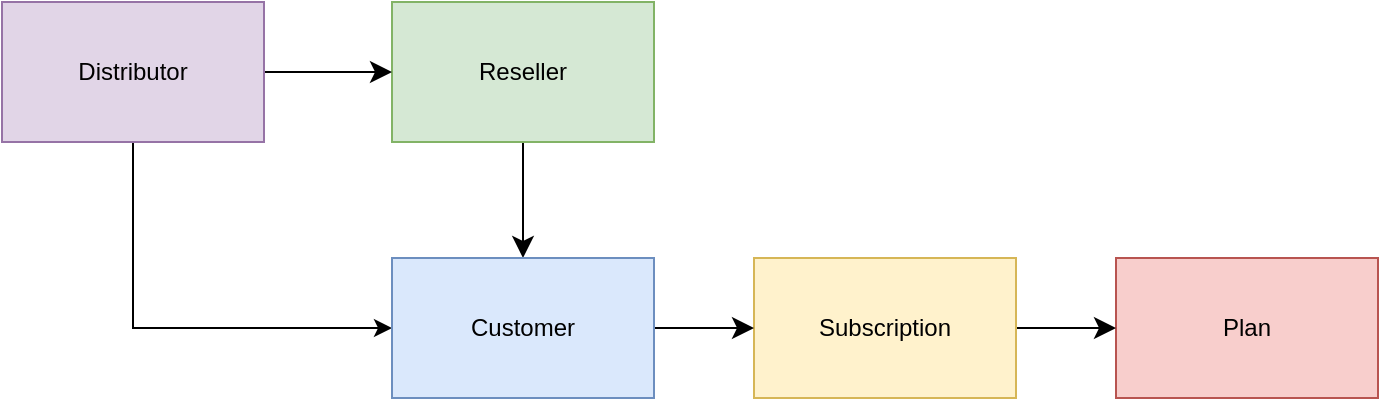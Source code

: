 <mxfile version="20.2.2" type="github" pages="2">
  <diagram id="9qtBN_mvwPl8--s7RCZI" name="Product definition">
    <mxGraphModel dx="1438" dy="547" grid="0" gridSize="10" guides="1" tooltips="1" connect="1" arrows="1" fold="1" page="0" pageScale="1" pageWidth="850" pageHeight="1100" math="0" shadow="0">
      <root>
        <mxCell id="0" />
        <mxCell id="1" parent="0" />
        <mxCell id="jTivZeIz6IsdYRdnQqZv-11" style="edgeStyle=none;rounded=0;jumpSize=0;orthogonalLoop=1;jettySize=auto;html=1;exitX=0.5;exitY=1;exitDx=0;exitDy=0;endArrow=classic;endFill=1;startSize=14;endSize=8;sourcePerimeterSpacing=8;targetPerimeterSpacing=8;strokeWidth=1;entryX=0.5;entryY=0;entryDx=0;entryDy=0;" parent="1" source="jTivZeIz6IsdYRdnQqZv-1" target="jTivZeIz6IsdYRdnQqZv-5" edge="1">
          <mxGeometry relative="1" as="geometry" />
        </mxCell>
        <mxCell id="jTivZeIz6IsdYRdnQqZv-1" value="Reseller" style="rounded=0;whiteSpace=wrap;html=1;hachureGap=4;fillColor=#d5e8d4;strokeColor=#82b366;" parent="1" vertex="1">
          <mxGeometry x="-54" y="374" width="131" height="70" as="geometry" />
        </mxCell>
        <mxCell id="jTivZeIz6IsdYRdnQqZv-10" value="" style="edgeStyle=none;rounded=0;orthogonalLoop=1;jettySize=auto;html=1;endArrow=classic;startSize=14;endSize=8;sourcePerimeterSpacing=8;targetPerimeterSpacing=8;endFill=1;exitX=1;exitY=0.5;exitDx=0;exitDy=0;entryX=0;entryY=0.5;entryDx=0;entryDy=0;jumpSize=6;strokeWidth=1;" parent="1" source="jTivZeIz6IsdYRdnQqZv-2" target="jTivZeIz6IsdYRdnQqZv-1" edge="1">
          <mxGeometry relative="1" as="geometry" />
        </mxCell>
        <mxCell id="EXPMIfeJs699MOeflEFM-1" style="edgeStyle=orthogonalEdgeStyle;rounded=0;orthogonalLoop=1;jettySize=auto;html=1;" parent="1" source="jTivZeIz6IsdYRdnQqZv-2" target="jTivZeIz6IsdYRdnQqZv-5" edge="1">
          <mxGeometry relative="1" as="geometry">
            <Array as="points">
              <mxPoint x="-183" y="537" />
            </Array>
          </mxGeometry>
        </mxCell>
        <mxCell id="jTivZeIz6IsdYRdnQqZv-2" value="Distributor" style="rounded=0;whiteSpace=wrap;html=1;hachureGap=4;fillColor=#e1d5e7;strokeColor=#9673a6;" parent="1" vertex="1">
          <mxGeometry x="-249" y="374" width="131" height="70" as="geometry" />
        </mxCell>
        <mxCell id="jTivZeIz6IsdYRdnQqZv-3" value="Plan" style="rounded=0;whiteSpace=wrap;html=1;hachureGap=4;fillColor=#f8cecc;strokeColor=#b85450;" parent="1" vertex="1">
          <mxGeometry x="308" y="502" width="131" height="70" as="geometry" />
        </mxCell>
        <mxCell id="jTivZeIz6IsdYRdnQqZv-13" style="edgeStyle=none;rounded=0;jumpSize=0;orthogonalLoop=1;jettySize=auto;html=1;exitX=1;exitY=0.5;exitDx=0;exitDy=0;entryX=0;entryY=0.5;entryDx=0;entryDy=0;endArrow=classic;endFill=1;startSize=14;endSize=8;sourcePerimeterSpacing=8;targetPerimeterSpacing=8;strokeWidth=1;" parent="1" source="jTivZeIz6IsdYRdnQqZv-4" target="jTivZeIz6IsdYRdnQqZv-3" edge="1">
          <mxGeometry relative="1" as="geometry" />
        </mxCell>
        <mxCell id="jTivZeIz6IsdYRdnQqZv-4" value="Subscription" style="rounded=0;whiteSpace=wrap;html=1;hachureGap=4;fillColor=#fff2cc;strokeColor=#d6b656;" parent="1" vertex="1">
          <mxGeometry x="127" y="502" width="131" height="70" as="geometry" />
        </mxCell>
        <mxCell id="jTivZeIz6IsdYRdnQqZv-12" style="edgeStyle=none;rounded=0;jumpSize=0;orthogonalLoop=1;jettySize=auto;html=1;exitX=1;exitY=0.5;exitDx=0;exitDy=0;entryX=0;entryY=0.5;entryDx=0;entryDy=0;endArrow=classic;endFill=1;startSize=14;endSize=8;sourcePerimeterSpacing=8;targetPerimeterSpacing=8;strokeWidth=1;" parent="1" source="jTivZeIz6IsdYRdnQqZv-5" target="jTivZeIz6IsdYRdnQqZv-4" edge="1">
          <mxGeometry relative="1" as="geometry" />
        </mxCell>
        <mxCell id="jTivZeIz6IsdYRdnQqZv-5" value="Customer" style="rounded=0;whiteSpace=wrap;html=1;hachureGap=4;fillColor=#dae8fc;strokeColor=#6c8ebf;" parent="1" vertex="1">
          <mxGeometry x="-54" y="502" width="131" height="70" as="geometry" />
        </mxCell>
      </root>
    </mxGraphModel>
  </diagram>
  <diagram id="prhcvj25E5B4uclSG5zZ" name="E/R Model">
    <mxGraphModel dx="1438" dy="547" grid="0" gridSize="10" guides="1" tooltips="1" connect="1" arrows="1" fold="1" page="0" pageScale="1" pageWidth="850" pageHeight="1100" math="0" shadow="0">
      <root>
        <mxCell id="0" />
        <mxCell id="1" parent="0" />
        <mxCell id="c2LEyG8fN-n8sdpE3dzg-1" value="Subscriptions" style="shape=table;startSize=30;container=1;collapsible=1;childLayout=tableLayout;fixedRows=1;rowLines=0;fontStyle=1;align=center;resizeLast=1;hachureGap=4;fillColor=#f8cecc;strokeColor=#b85450;" parent="1" vertex="1">
          <mxGeometry x="203" y="119" width="396" height="295" as="geometry" />
        </mxCell>
        <mxCell id="c2LEyG8fN-n8sdpE3dzg-2" value="" style="shape=tableRow;horizontal=0;startSize=0;swimlaneHead=0;swimlaneBody=0;fillColor=none;collapsible=0;dropTarget=0;points=[[0,0.5],[1,0.5]];portConstraint=eastwest;top=0;left=0;right=0;bottom=1;hachureGap=4;" parent="c2LEyG8fN-n8sdpE3dzg-1" vertex="1">
          <mxGeometry y="30" width="396" height="30" as="geometry" />
        </mxCell>
        <mxCell id="c2LEyG8fN-n8sdpE3dzg-3" value="PK" style="shape=partialRectangle;connectable=0;fillColor=none;top=0;left=0;bottom=0;right=0;fontStyle=1;overflow=hidden;hachureGap=4;" parent="c2LEyG8fN-n8sdpE3dzg-2" vertex="1">
          <mxGeometry width="161.55" height="30" as="geometry">
            <mxRectangle width="161.55" height="30" as="alternateBounds" />
          </mxGeometry>
        </mxCell>
        <mxCell id="c2LEyG8fN-n8sdpE3dzg-4" value="id: uuid" style="shape=partialRectangle;connectable=0;fillColor=none;top=0;left=0;bottom=0;right=0;align=left;spacingLeft=6;fontStyle=5;overflow=hidden;hachureGap=4;" parent="c2LEyG8fN-n8sdpE3dzg-2" vertex="1">
          <mxGeometry x="161.55" width="234.45" height="30" as="geometry">
            <mxRectangle width="234.45" height="30" as="alternateBounds" />
          </mxGeometry>
        </mxCell>
        <mxCell id="J7EhoeY4VN0Wr-LiYCcc-42" value="" style="shape=tableRow;horizontal=0;startSize=0;swimlaneHead=0;swimlaneBody=0;fillColor=none;collapsible=0;dropTarget=0;points=[[0,0.5],[1,0.5]];portConstraint=eastwest;top=0;left=0;right=0;bottom=0;hachureGap=4;" parent="c2LEyG8fN-n8sdpE3dzg-1" vertex="1">
          <mxGeometry y="60" width="396" height="30" as="geometry" />
        </mxCell>
        <mxCell id="J7EhoeY4VN0Wr-LiYCcc-43" value="FK, NOT_NULL" style="shape=partialRectangle;connectable=0;fillColor=none;top=0;left=0;bottom=0;right=0;editable=1;overflow=hidden;hachureGap=4;" parent="J7EhoeY4VN0Wr-LiYCcc-42" vertex="1">
          <mxGeometry width="161.55" height="30" as="geometry">
            <mxRectangle width="161.55" height="30" as="alternateBounds" />
          </mxGeometry>
        </mxCell>
        <mxCell id="J7EhoeY4VN0Wr-LiYCcc-44" value="account_id: uuid" style="shape=partialRectangle;connectable=0;fillColor=none;top=0;left=0;bottom=0;right=0;align=left;spacingLeft=6;overflow=hidden;hachureGap=4;" parent="J7EhoeY4VN0Wr-LiYCcc-42" vertex="1">
          <mxGeometry x="161.55" width="234.45" height="30" as="geometry">
            <mxRectangle width="234.45" height="30" as="alternateBounds" />
          </mxGeometry>
        </mxCell>
        <mxCell id="J7EhoeY4VN0Wr-LiYCcc-52" value="" style="shape=tableRow;horizontal=0;startSize=0;swimlaneHead=0;swimlaneBody=0;fillColor=none;collapsible=0;dropTarget=0;points=[[0,0.5],[1,0.5]];portConstraint=eastwest;top=0;left=0;right=0;bottom=0;hachureGap=4;" parent="c2LEyG8fN-n8sdpE3dzg-1" vertex="1">
          <mxGeometry y="90" width="396" height="30" as="geometry" />
        </mxCell>
        <mxCell id="J7EhoeY4VN0Wr-LiYCcc-53" value="FK, NOT_NULL" style="shape=partialRectangle;connectable=0;fillColor=none;top=0;left=0;bottom=0;right=0;editable=1;overflow=hidden;hachureGap=4;" parent="J7EhoeY4VN0Wr-LiYCcc-52" vertex="1">
          <mxGeometry width="161.55" height="30" as="geometry">
            <mxRectangle width="161.55" height="30" as="alternateBounds" />
          </mxGeometry>
        </mxCell>
        <mxCell id="J7EhoeY4VN0Wr-LiYCcc-54" value="plan_sku: uuid" style="shape=partialRectangle;connectable=0;fillColor=none;top=0;left=0;bottom=0;right=0;align=left;spacingLeft=6;overflow=hidden;hachureGap=4;" parent="J7EhoeY4VN0Wr-LiYCcc-52" vertex="1">
          <mxGeometry x="161.55" width="234.45" height="30" as="geometry">
            <mxRectangle width="234.45" height="30" as="alternateBounds" />
          </mxGeometry>
        </mxCell>
        <mxCell id="J7EhoeY4VN0Wr-LiYCcc-77" value="" style="shape=tableRow;horizontal=0;startSize=0;swimlaneHead=0;swimlaneBody=0;fillColor=none;collapsible=0;dropTarget=0;points=[[0,0.5],[1,0.5]];portConstraint=eastwest;top=0;left=0;right=0;bottom=0;hachureGap=4;" parent="c2LEyG8fN-n8sdpE3dzg-1" vertex="1">
          <mxGeometry y="120" width="396" height="25" as="geometry" />
        </mxCell>
        <mxCell id="J7EhoeY4VN0Wr-LiYCcc-78" value="NOT_NULL, DEFAULT(0)" style="shape=partialRectangle;connectable=0;fillColor=none;top=0;left=0;bottom=0;right=0;editable=1;overflow=hidden;hachureGap=4;" parent="J7EhoeY4VN0Wr-LiYCcc-77" vertex="1">
          <mxGeometry width="161.55" height="25" as="geometry">
            <mxRectangle width="161.55" height="25" as="alternateBounds" />
          </mxGeometry>
        </mxCell>
        <mxCell id="J7EhoeY4VN0Wr-LiYCcc-79" value="quantity: int" style="shape=partialRectangle;connectable=0;fillColor=none;top=0;left=0;bottom=0;right=0;align=left;spacingLeft=6;overflow=hidden;hachureGap=4;" parent="J7EhoeY4VN0Wr-LiYCcc-77" vertex="1">
          <mxGeometry x="161.55" width="234.45" height="25" as="geometry">
            <mxRectangle width="234.45" height="25" as="alternateBounds" />
          </mxGeometry>
        </mxCell>
        <mxCell id="ryD9xdf-D12qWOFZxv5e-1" style="shape=tableRow;horizontal=0;startSize=0;swimlaneHead=0;swimlaneBody=0;fillColor=none;collapsible=0;dropTarget=0;points=[[0,0.5],[1,0.5]];portConstraint=eastwest;top=0;left=0;right=0;bottom=0;hachureGap=4;" parent="c2LEyG8fN-n8sdpE3dzg-1" vertex="1">
          <mxGeometry y="145" width="396" height="30" as="geometry" />
        </mxCell>
        <mxCell id="ryD9xdf-D12qWOFZxv5e-2" value="DEFAULT(active)" style="shape=partialRectangle;connectable=0;fillColor=none;top=0;left=0;bottom=0;right=0;editable=1;overflow=hidden;hachureGap=4;" parent="ryD9xdf-D12qWOFZxv5e-1" vertex="1">
          <mxGeometry width="161.55" height="30" as="geometry">
            <mxRectangle width="161.55" height="30" as="alternateBounds" />
          </mxGeometry>
        </mxCell>
        <mxCell id="ryD9xdf-D12qWOFZxv5e-3" value="status: enum(active, inactive, cancelled)" style="shape=partialRectangle;connectable=0;fillColor=none;top=0;left=0;bottom=0;right=0;align=left;spacingLeft=6;overflow=hidden;hachureGap=4;" parent="ryD9xdf-D12qWOFZxv5e-1" vertex="1">
          <mxGeometry x="161.55" width="234.45" height="30" as="geometry">
            <mxRectangle width="234.45" height="30" as="alternateBounds" />
          </mxGeometry>
        </mxCell>
        <mxCell id="c2LEyG8fN-n8sdpE3dzg-8" value="" style="shape=tableRow;horizontal=0;startSize=0;swimlaneHead=0;swimlaneBody=0;fillColor=none;collapsible=0;dropTarget=0;points=[[0,0.5],[1,0.5]];portConstraint=eastwest;top=0;left=0;right=0;bottom=0;hachureGap=4;" parent="c2LEyG8fN-n8sdpE3dzg-1" vertex="1">
          <mxGeometry y="175" width="396" height="30" as="geometry" />
        </mxCell>
        <mxCell id="c2LEyG8fN-n8sdpE3dzg-9" value="NOT_NULL" style="shape=partialRectangle;connectable=0;fillColor=none;top=0;left=0;bottom=0;right=0;editable=1;overflow=hidden;hachureGap=4;" parent="c2LEyG8fN-n8sdpE3dzg-8" vertex="1">
          <mxGeometry width="161.55" height="30" as="geometry">
            <mxRectangle width="161.55" height="30" as="alternateBounds" />
          </mxGeometry>
        </mxCell>
        <mxCell id="c2LEyG8fN-n8sdpE3dzg-10" value="subscribed_at: datetime" style="shape=partialRectangle;connectable=0;fillColor=none;top=0;left=0;bottom=0;right=0;align=left;spacingLeft=6;overflow=hidden;hachureGap=4;" parent="c2LEyG8fN-n8sdpE3dzg-8" vertex="1">
          <mxGeometry x="161.55" width="234.45" height="30" as="geometry">
            <mxRectangle width="234.45" height="30" as="alternateBounds" />
          </mxGeometry>
        </mxCell>
        <mxCell id="XRMXpZrwF3z6uNOUfjDy-4" style="shape=tableRow;horizontal=0;startSize=0;swimlaneHead=0;swimlaneBody=0;fillColor=none;collapsible=0;dropTarget=0;points=[[0,0.5],[1,0.5]];portConstraint=eastwest;top=0;left=0;right=0;bottom=0;hachureGap=4;" vertex="1" parent="c2LEyG8fN-n8sdpE3dzg-1">
          <mxGeometry y="205" width="396" height="30" as="geometry" />
        </mxCell>
        <mxCell id="XRMXpZrwF3z6uNOUfjDy-5" value="NOT_NULL" style="shape=partialRectangle;connectable=0;fillColor=none;top=0;left=0;bottom=0;right=0;editable=1;overflow=hidden;hachureGap=4;" vertex="1" parent="XRMXpZrwF3z6uNOUfjDy-4">
          <mxGeometry width="161.55" height="30" as="geometry">
            <mxRectangle width="161.55" height="30" as="alternateBounds" />
          </mxGeometry>
        </mxCell>
        <mxCell id="XRMXpZrwF3z6uNOUfjDy-6" value="renewal_at: datetime" style="shape=partialRectangle;connectable=0;fillColor=none;top=0;left=0;bottom=0;right=0;align=left;spacingLeft=6;overflow=hidden;hachureGap=4;" vertex="1" parent="XRMXpZrwF3z6uNOUfjDy-4">
          <mxGeometry x="161.55" width="234.45" height="30" as="geometry">
            <mxRectangle width="234.45" height="30" as="alternateBounds" />
          </mxGeometry>
        </mxCell>
        <mxCell id="A8UzGVUvP4cPcz1wg6p9-23" style="shape=tableRow;horizontal=0;startSize=0;swimlaneHead=0;swimlaneBody=0;fillColor=none;collapsible=0;dropTarget=0;points=[[0,0.5],[1,0.5]];portConstraint=eastwest;top=0;left=0;right=0;bottom=0;hachureGap=4;" parent="c2LEyG8fN-n8sdpE3dzg-1" vertex="1">
          <mxGeometry y="235" width="396" height="30" as="geometry" />
        </mxCell>
        <mxCell id="A8UzGVUvP4cPcz1wg6p9-24" value="NOT_NULL" style="shape=partialRectangle;connectable=0;fillColor=none;top=0;left=0;bottom=0;right=0;editable=1;overflow=hidden;hachureGap=4;" parent="A8UzGVUvP4cPcz1wg6p9-23" vertex="1">
          <mxGeometry width="161.55" height="30" as="geometry">
            <mxRectangle width="161.55" height="30" as="alternateBounds" />
          </mxGeometry>
        </mxCell>
        <mxCell id="A8UzGVUvP4cPcz1wg6p9-25" value="created_at: datetime" style="shape=partialRectangle;connectable=0;fillColor=none;top=0;left=0;bottom=0;right=0;align=left;spacingLeft=6;overflow=hidden;hachureGap=4;" parent="A8UzGVUvP4cPcz1wg6p9-23" vertex="1">
          <mxGeometry x="161.55" width="234.45" height="30" as="geometry">
            <mxRectangle width="234.45" height="30" as="alternateBounds" />
          </mxGeometry>
        </mxCell>
        <mxCell id="A8UzGVUvP4cPcz1wg6p9-4" style="shape=tableRow;horizontal=0;startSize=0;swimlaneHead=0;swimlaneBody=0;fillColor=none;collapsible=0;dropTarget=0;points=[[0,0.5],[1,0.5]];portConstraint=eastwest;top=0;left=0;right=0;bottom=0;hachureGap=4;" parent="c2LEyG8fN-n8sdpE3dzg-1" vertex="1">
          <mxGeometry y="265" width="396" height="30" as="geometry" />
        </mxCell>
        <mxCell id="A8UzGVUvP4cPcz1wg6p9-5" value="NOT_NULL" style="shape=partialRectangle;connectable=0;fillColor=none;top=0;left=0;bottom=0;right=0;editable=1;overflow=hidden;hachureGap=4;" parent="A8UzGVUvP4cPcz1wg6p9-4" vertex="1">
          <mxGeometry width="161.55" height="30" as="geometry">
            <mxRectangle width="161.55" height="30" as="alternateBounds" />
          </mxGeometry>
        </mxCell>
        <mxCell id="A8UzGVUvP4cPcz1wg6p9-6" value="updated_at: datetime" style="shape=partialRectangle;connectable=0;fillColor=none;top=0;left=0;bottom=0;right=0;align=left;spacingLeft=6;overflow=hidden;hachureGap=4;" parent="A8UzGVUvP4cPcz1wg6p9-4" vertex="1">
          <mxGeometry x="161.55" width="234.45" height="30" as="geometry">
            <mxRectangle width="234.45" height="30" as="alternateBounds" />
          </mxGeometry>
        </mxCell>
        <mxCell id="c2LEyG8fN-n8sdpE3dzg-14" value="Accounts" style="shape=table;startSize=30;container=1;collapsible=1;childLayout=tableLayout;fixedRows=1;rowLines=0;fontStyle=1;align=center;resizeLast=1;hachureGap=4;fillColor=#d5e8d4;strokeColor=#82b366;" parent="1" vertex="1">
          <mxGeometry x="-292" y="85" width="365" height="333" as="geometry" />
        </mxCell>
        <mxCell id="c2LEyG8fN-n8sdpE3dzg-15" value="" style="shape=tableRow;horizontal=0;startSize=0;swimlaneHead=0;swimlaneBody=0;fillColor=none;collapsible=0;dropTarget=0;points=[[0,0.5],[1,0.5]];portConstraint=eastwest;top=0;left=0;right=0;bottom=1;hachureGap=4;" parent="c2LEyG8fN-n8sdpE3dzg-14" vertex="1">
          <mxGeometry y="30" width="365" height="30" as="geometry" />
        </mxCell>
        <mxCell id="c2LEyG8fN-n8sdpE3dzg-16" value="PK" style="shape=partialRectangle;connectable=0;fillColor=none;top=0;left=0;bottom=0;right=0;fontStyle=1;overflow=hidden;hachureGap=4;" parent="c2LEyG8fN-n8sdpE3dzg-15" vertex="1">
          <mxGeometry width="122.55" height="30" as="geometry">
            <mxRectangle width="122.55" height="30" as="alternateBounds" />
          </mxGeometry>
        </mxCell>
        <mxCell id="c2LEyG8fN-n8sdpE3dzg-17" value="id: uuid" style="shape=partialRectangle;connectable=0;fillColor=none;top=0;left=0;bottom=0;right=0;align=left;spacingLeft=6;fontStyle=5;overflow=hidden;hachureGap=4;" parent="c2LEyG8fN-n8sdpE3dzg-15" vertex="1">
          <mxGeometry x="122.55" width="242.45" height="30" as="geometry">
            <mxRectangle width="242.45" height="30" as="alternateBounds" />
          </mxGeometry>
        </mxCell>
        <mxCell id="c2LEyG8fN-n8sdpE3dzg-21" value="" style="shape=tableRow;horizontal=0;startSize=0;swimlaneHead=0;swimlaneBody=0;fillColor=none;collapsible=0;dropTarget=0;points=[[0,0.5],[1,0.5]];portConstraint=eastwest;top=0;left=0;right=0;bottom=0;hachureGap=4;" parent="c2LEyG8fN-n8sdpE3dzg-14" vertex="1">
          <mxGeometry y="60" width="365" height="30" as="geometry" />
        </mxCell>
        <mxCell id="c2LEyG8fN-n8sdpE3dzg-22" value="NOT_NULL" style="shape=partialRectangle;connectable=0;fillColor=none;top=0;left=0;bottom=0;right=0;editable=1;overflow=hidden;hachureGap=4;" parent="c2LEyG8fN-n8sdpE3dzg-21" vertex="1">
          <mxGeometry width="122.55" height="30" as="geometry">
            <mxRectangle width="122.55" height="30" as="alternateBounds" />
          </mxGeometry>
        </mxCell>
        <mxCell id="c2LEyG8fN-n8sdpE3dzg-23" value="name: str" style="shape=partialRectangle;connectable=0;fillColor=none;top=0;left=0;bottom=0;right=0;align=left;spacingLeft=6;overflow=hidden;hachureGap=4;" parent="c2LEyG8fN-n8sdpE3dzg-21" vertex="1">
          <mxGeometry x="122.55" width="242.45" height="30" as="geometry">
            <mxRectangle width="242.45" height="30" as="alternateBounds" />
          </mxGeometry>
        </mxCell>
        <mxCell id="c2LEyG8fN-n8sdpE3dzg-24" value="" style="shape=tableRow;horizontal=0;startSize=0;swimlaneHead=0;swimlaneBody=0;fillColor=none;collapsible=0;dropTarget=0;points=[[0,0.5],[1,0.5]];portConstraint=eastwest;top=0;left=0;right=0;bottom=0;hachureGap=4;" parent="c2LEyG8fN-n8sdpE3dzg-14" vertex="1">
          <mxGeometry y="90" width="365" height="30" as="geometry" />
        </mxCell>
        <mxCell id="c2LEyG8fN-n8sdpE3dzg-25" value="NULLABLE" style="shape=partialRectangle;connectable=0;fillColor=none;top=0;left=0;bottom=0;right=0;editable=1;overflow=hidden;hachureGap=4;" parent="c2LEyG8fN-n8sdpE3dzg-24" vertex="1">
          <mxGeometry width="122.55" height="30" as="geometry">
            <mxRectangle width="122.55" height="30" as="alternateBounds" />
          </mxGeometry>
        </mxCell>
        <mxCell id="c2LEyG8fN-n8sdpE3dzg-26" value="parent_id: uuid" style="shape=partialRectangle;connectable=0;fillColor=none;top=0;left=0;bottom=0;right=0;align=left;spacingLeft=6;overflow=hidden;hachureGap=4;" parent="c2LEyG8fN-n8sdpE3dzg-24" vertex="1">
          <mxGeometry x="122.55" width="242.45" height="30" as="geometry">
            <mxRectangle width="242.45" height="30" as="alternateBounds" />
          </mxGeometry>
        </mxCell>
        <mxCell id="A8UzGVUvP4cPcz1wg6p9-1" style="shape=tableRow;horizontal=0;startSize=0;swimlaneHead=0;swimlaneBody=0;fillColor=none;collapsible=0;dropTarget=0;points=[[0,0.5],[1,0.5]];portConstraint=eastwest;top=0;left=0;right=0;bottom=0;hachureGap=4;" parent="c2LEyG8fN-n8sdpE3dzg-14" vertex="1">
          <mxGeometry y="120" width="365" height="30" as="geometry" />
        </mxCell>
        <mxCell id="A8UzGVUvP4cPcz1wg6p9-2" value="NOT_NULL" style="shape=partialRectangle;connectable=0;fillColor=none;top=0;left=0;bottom=0;right=0;editable=1;overflow=hidden;hachureGap=4;" parent="A8UzGVUvP4cPcz1wg6p9-1" vertex="1">
          <mxGeometry width="122.55" height="30" as="geometry">
            <mxRectangle width="122.55" height="30" as="alternateBounds" />
          </mxGeometry>
        </mxCell>
        <mxCell id="A8UzGVUvP4cPcz1wg6p9-3" value="email: str" style="shape=partialRectangle;connectable=0;fillColor=none;top=0;left=0;bottom=0;right=0;align=left;spacingLeft=6;overflow=hidden;hachureGap=4;" parent="A8UzGVUvP4cPcz1wg6p9-1" vertex="1">
          <mxGeometry x="122.55" width="242.45" height="30" as="geometry">
            <mxRectangle width="242.45" height="30" as="alternateBounds" />
          </mxGeometry>
        </mxCell>
        <mxCell id="J7EhoeY4VN0Wr-LiYCcc-80" value="" style="shape=tableRow;horizontal=0;startSize=0;swimlaneHead=0;swimlaneBody=0;fillColor=none;collapsible=0;dropTarget=0;points=[[0,0.5],[1,0.5]];portConstraint=eastwest;top=0;left=0;right=0;bottom=0;hachureGap=4;" parent="c2LEyG8fN-n8sdpE3dzg-14" vertex="1">
          <mxGeometry y="150" width="365" height="30" as="geometry" />
        </mxCell>
        <mxCell id="J7EhoeY4VN0Wr-LiYCcc-81" value="DEFAULT(customer)" style="shape=partialRectangle;connectable=0;fillColor=none;top=0;left=0;bottom=0;right=0;editable=1;overflow=hidden;hachureGap=4;" parent="J7EhoeY4VN0Wr-LiYCcc-80" vertex="1">
          <mxGeometry width="122.55" height="30" as="geometry">
            <mxRectangle width="122.55" height="30" as="alternateBounds" />
          </mxGeometry>
        </mxCell>
        <mxCell id="J7EhoeY4VN0Wr-LiYCcc-82" value="type: enum(distributor, reseller, customer)" style="shape=partialRectangle;connectable=0;fillColor=none;top=0;left=0;bottom=0;right=0;align=left;spacingLeft=6;overflow=hidden;hachureGap=4;" parent="J7EhoeY4VN0Wr-LiYCcc-80" vertex="1">
          <mxGeometry x="122.55" width="242.45" height="30" as="geometry">
            <mxRectangle width="242.45" height="30" as="alternateBounds" />
          </mxGeometry>
        </mxCell>
        <mxCell id="A8UzGVUvP4cPcz1wg6p9-7" style="shape=tableRow;horizontal=0;startSize=0;swimlaneHead=0;swimlaneBody=0;fillColor=none;collapsible=0;dropTarget=0;points=[[0,0.5],[1,0.5]];portConstraint=eastwest;top=0;left=0;right=0;bottom=0;hachureGap=4;" parent="c2LEyG8fN-n8sdpE3dzg-14" vertex="1">
          <mxGeometry y="180" width="365" height="30" as="geometry" />
        </mxCell>
        <mxCell id="A8UzGVUvP4cPcz1wg6p9-8" value="NULLABLE" style="shape=partialRectangle;connectable=0;fillColor=none;top=0;left=0;bottom=0;right=0;editable=1;overflow=hidden;hachureGap=4;" parent="A8UzGVUvP4cPcz1wg6p9-7" vertex="1">
          <mxGeometry width="122.55" height="30" as="geometry">
            <mxRectangle width="122.55" height="30" as="alternateBounds" />
          </mxGeometry>
        </mxCell>
        <mxCell id="A8UzGVUvP4cPcz1wg6p9-9" value="email_verified_at: datetime" style="shape=partialRectangle;connectable=0;fillColor=none;top=0;left=0;bottom=0;right=0;align=left;spacingLeft=6;overflow=hidden;hachureGap=4;" parent="A8UzGVUvP4cPcz1wg6p9-7" vertex="1">
          <mxGeometry x="122.55" width="242.45" height="30" as="geometry">
            <mxRectangle width="242.45" height="30" as="alternateBounds" />
          </mxGeometry>
        </mxCell>
        <mxCell id="A8UzGVUvP4cPcz1wg6p9-10" style="shape=tableRow;horizontal=0;startSize=0;swimlaneHead=0;swimlaneBody=0;fillColor=none;collapsible=0;dropTarget=0;points=[[0,0.5],[1,0.5]];portConstraint=eastwest;top=0;left=0;right=0;bottom=0;hachureGap=4;" parent="c2LEyG8fN-n8sdpE3dzg-14" vertex="1">
          <mxGeometry y="210" width="365" height="33" as="geometry" />
        </mxCell>
        <mxCell id="A8UzGVUvP4cPcz1wg6p9-11" value="NOT_NULL" style="shape=partialRectangle;connectable=0;fillColor=none;top=0;left=0;bottom=0;right=0;editable=1;overflow=hidden;hachureGap=4;" parent="A8UzGVUvP4cPcz1wg6p9-10" vertex="1">
          <mxGeometry width="122.55" height="33" as="geometry">
            <mxRectangle width="122.55" height="33" as="alternateBounds" />
          </mxGeometry>
        </mxCell>
        <mxCell id="A8UzGVUvP4cPcz1wg6p9-12" value="password: str(255)" style="shape=partialRectangle;connectable=0;fillColor=none;top=0;left=0;bottom=0;right=0;align=left;spacingLeft=6;overflow=hidden;hachureGap=4;" parent="A8UzGVUvP4cPcz1wg6p9-10" vertex="1">
          <mxGeometry x="122.55" width="242.45" height="33" as="geometry">
            <mxRectangle width="242.45" height="33" as="alternateBounds" />
          </mxGeometry>
        </mxCell>
        <mxCell id="A8UzGVUvP4cPcz1wg6p9-13" style="shape=tableRow;horizontal=0;startSize=0;swimlaneHead=0;swimlaneBody=0;fillColor=none;collapsible=0;dropTarget=0;points=[[0,0.5],[1,0.5]];portConstraint=eastwest;top=0;left=0;right=0;bottom=0;hachureGap=4;" parent="c2LEyG8fN-n8sdpE3dzg-14" vertex="1">
          <mxGeometry y="243" width="365" height="30" as="geometry" />
        </mxCell>
        <mxCell id="A8UzGVUvP4cPcz1wg6p9-14" value="NULLABLE" style="shape=partialRectangle;connectable=0;fillColor=none;top=0;left=0;bottom=0;right=0;editable=1;overflow=hidden;hachureGap=4;" parent="A8UzGVUvP4cPcz1wg6p9-13" vertex="1">
          <mxGeometry width="122.55" height="30" as="geometry">
            <mxRectangle width="122.55" height="30" as="alternateBounds" />
          </mxGeometry>
        </mxCell>
        <mxCell id="A8UzGVUvP4cPcz1wg6p9-15" value="remember_token: str(100)" style="shape=partialRectangle;connectable=0;fillColor=none;top=0;left=0;bottom=0;right=0;align=left;spacingLeft=6;overflow=hidden;hachureGap=4;" parent="A8UzGVUvP4cPcz1wg6p9-13" vertex="1">
          <mxGeometry x="122.55" width="242.45" height="30" as="geometry">
            <mxRectangle width="242.45" height="30" as="alternateBounds" />
          </mxGeometry>
        </mxCell>
        <mxCell id="A8UzGVUvP4cPcz1wg6p9-16" style="shape=tableRow;horizontal=0;startSize=0;swimlaneHead=0;swimlaneBody=0;fillColor=none;collapsible=0;dropTarget=0;points=[[0,0.5],[1,0.5]];portConstraint=eastwest;top=0;left=0;right=0;bottom=0;hachureGap=4;" parent="c2LEyG8fN-n8sdpE3dzg-14" vertex="1">
          <mxGeometry y="273" width="365" height="30" as="geometry" />
        </mxCell>
        <mxCell id="A8UzGVUvP4cPcz1wg6p9-17" value="NOT_NULL" style="shape=partialRectangle;connectable=0;fillColor=none;top=0;left=0;bottom=0;right=0;editable=1;overflow=hidden;hachureGap=4;" parent="A8UzGVUvP4cPcz1wg6p9-16" vertex="1">
          <mxGeometry width="122.55" height="30" as="geometry">
            <mxRectangle width="122.55" height="30" as="alternateBounds" />
          </mxGeometry>
        </mxCell>
        <mxCell id="A8UzGVUvP4cPcz1wg6p9-18" value="created_at: datetime" style="shape=partialRectangle;connectable=0;fillColor=none;top=0;left=0;bottom=0;right=0;align=left;spacingLeft=6;overflow=hidden;hachureGap=4;" parent="A8UzGVUvP4cPcz1wg6p9-16" vertex="1">
          <mxGeometry x="122.55" width="242.45" height="30" as="geometry">
            <mxRectangle width="242.45" height="30" as="alternateBounds" />
          </mxGeometry>
        </mxCell>
        <mxCell id="A8UzGVUvP4cPcz1wg6p9-19" style="shape=tableRow;horizontal=0;startSize=0;swimlaneHead=0;swimlaneBody=0;fillColor=none;collapsible=0;dropTarget=0;points=[[0,0.5],[1,0.5]];portConstraint=eastwest;top=0;left=0;right=0;bottom=0;hachureGap=4;" parent="c2LEyG8fN-n8sdpE3dzg-14" vertex="1">
          <mxGeometry y="303" width="365" height="30" as="geometry" />
        </mxCell>
        <mxCell id="A8UzGVUvP4cPcz1wg6p9-20" value="NOT_NULL" style="shape=partialRectangle;connectable=0;fillColor=none;top=0;left=0;bottom=0;right=0;editable=1;overflow=hidden;hachureGap=4;" parent="A8UzGVUvP4cPcz1wg6p9-19" vertex="1">
          <mxGeometry width="122.55" height="30" as="geometry">
            <mxRectangle width="122.55" height="30" as="alternateBounds" />
          </mxGeometry>
        </mxCell>
        <mxCell id="A8UzGVUvP4cPcz1wg6p9-21" value="updated_at: datetime" style="shape=partialRectangle;connectable=0;fillColor=none;top=0;left=0;bottom=0;right=0;align=left;spacingLeft=6;overflow=hidden;hachureGap=4;" parent="A8UzGVUvP4cPcz1wg6p9-19" vertex="1">
          <mxGeometry x="122.55" width="242.45" height="30" as="geometry">
            <mxRectangle width="242.45" height="30" as="alternateBounds" />
          </mxGeometry>
        </mxCell>
        <mxCell id="c2LEyG8fN-n8sdpE3dzg-27" value="Plans" style="shape=table;startSize=30;container=1;collapsible=1;childLayout=tableLayout;fixedRows=1;rowLines=0;fontStyle=1;align=center;resizeLast=1;hachureGap=4;fillColor=#dae8fc;strokeColor=#6c8ebf;" parent="1" vertex="1">
          <mxGeometry x="688" y="145" width="323" height="180" as="geometry" />
        </mxCell>
        <mxCell id="c2LEyG8fN-n8sdpE3dzg-28" value="" style="shape=tableRow;horizontal=0;startSize=0;swimlaneHead=0;swimlaneBody=0;fillColor=none;collapsible=0;dropTarget=0;points=[[0,0.5],[1,0.5]];portConstraint=eastwest;top=0;left=0;right=0;bottom=1;hachureGap=4;" parent="c2LEyG8fN-n8sdpE3dzg-27" vertex="1">
          <mxGeometry y="30" width="323" height="30" as="geometry" />
        </mxCell>
        <mxCell id="c2LEyG8fN-n8sdpE3dzg-29" value="PK" style="shape=partialRectangle;connectable=0;fillColor=none;top=0;left=0;bottom=0;right=0;fontStyle=1;overflow=hidden;hachureGap=4;" parent="c2LEyG8fN-n8sdpE3dzg-28" vertex="1">
          <mxGeometry width="148.15" height="30" as="geometry">
            <mxRectangle width="148.15" height="30" as="alternateBounds" />
          </mxGeometry>
        </mxCell>
        <mxCell id="c2LEyG8fN-n8sdpE3dzg-30" value="sku: uuid" style="shape=partialRectangle;connectable=0;fillColor=none;top=0;left=0;bottom=0;right=0;align=left;spacingLeft=6;fontStyle=5;overflow=hidden;hachureGap=4;" parent="c2LEyG8fN-n8sdpE3dzg-28" vertex="1">
          <mxGeometry x="148.15" width="174.85" height="30" as="geometry">
            <mxRectangle width="174.85" height="30" as="alternateBounds" />
          </mxGeometry>
        </mxCell>
        <mxCell id="c2LEyG8fN-n8sdpE3dzg-34" value="" style="shape=tableRow;horizontal=0;startSize=0;swimlaneHead=0;swimlaneBody=0;fillColor=none;collapsible=0;dropTarget=0;points=[[0,0.5],[1,0.5]];portConstraint=eastwest;top=0;left=0;right=0;bottom=0;hachureGap=4;" parent="c2LEyG8fN-n8sdpE3dzg-27" vertex="1">
          <mxGeometry y="60" width="323" height="30" as="geometry" />
        </mxCell>
        <mxCell id="c2LEyG8fN-n8sdpE3dzg-35" value="NOT_NULL" style="shape=partialRectangle;connectable=0;fillColor=none;top=0;left=0;bottom=0;right=0;editable=1;overflow=hidden;hachureGap=4;" parent="c2LEyG8fN-n8sdpE3dzg-34" vertex="1">
          <mxGeometry width="148.15" height="30" as="geometry">
            <mxRectangle width="148.15" height="30" as="alternateBounds" />
          </mxGeometry>
        </mxCell>
        <mxCell id="c2LEyG8fN-n8sdpE3dzg-36" value="name: str" style="shape=partialRectangle;connectable=0;fillColor=none;top=0;left=0;bottom=0;right=0;align=left;spacingLeft=6;overflow=hidden;hachureGap=4;" parent="c2LEyG8fN-n8sdpE3dzg-34" vertex="1">
          <mxGeometry x="148.15" width="174.85" height="30" as="geometry">
            <mxRectangle width="174.85" height="30" as="alternateBounds" />
          </mxGeometry>
        </mxCell>
        <mxCell id="ryD9xdf-D12qWOFZxv5e-5" style="shape=tableRow;horizontal=0;startSize=0;swimlaneHead=0;swimlaneBody=0;fillColor=none;collapsible=0;dropTarget=0;points=[[0,0.5],[1,0.5]];portConstraint=eastwest;top=0;left=0;right=0;bottom=0;hachureGap=4;" parent="c2LEyG8fN-n8sdpE3dzg-27" vertex="1">
          <mxGeometry y="90" width="323" height="30" as="geometry" />
        </mxCell>
        <mxCell id="ryD9xdf-D12qWOFZxv5e-6" value="NOT_NULL, DEFAULT(0)" style="shape=partialRectangle;connectable=0;fillColor=none;top=0;left=0;bottom=0;right=0;editable=1;overflow=hidden;hachureGap=4;" parent="ryD9xdf-D12qWOFZxv5e-5" vertex="1">
          <mxGeometry width="148.15" height="30" as="geometry">
            <mxRectangle width="148.15" height="30" as="alternateBounds" />
          </mxGeometry>
        </mxCell>
        <mxCell id="ryD9xdf-D12qWOFZxv5e-7" value="maximum: int" style="shape=partialRectangle;connectable=0;fillColor=none;top=0;left=0;bottom=0;right=0;align=left;spacingLeft=6;overflow=hidden;hachureGap=4;" parent="ryD9xdf-D12qWOFZxv5e-5" vertex="1">
          <mxGeometry x="148.15" width="174.85" height="30" as="geometry">
            <mxRectangle width="174.85" height="30" as="alternateBounds" />
          </mxGeometry>
        </mxCell>
        <mxCell id="A8UzGVUvP4cPcz1wg6p9-26" style="shape=tableRow;horizontal=0;startSize=0;swimlaneHead=0;swimlaneBody=0;fillColor=none;collapsible=0;dropTarget=0;points=[[0,0.5],[1,0.5]];portConstraint=eastwest;top=0;left=0;right=0;bottom=0;hachureGap=4;" parent="c2LEyG8fN-n8sdpE3dzg-27" vertex="1">
          <mxGeometry y="120" width="323" height="30" as="geometry" />
        </mxCell>
        <mxCell id="A8UzGVUvP4cPcz1wg6p9-27" value="NOT_NULL" style="shape=partialRectangle;connectable=0;fillColor=none;top=0;left=0;bottom=0;right=0;editable=1;overflow=hidden;hachureGap=4;" parent="A8UzGVUvP4cPcz1wg6p9-26" vertex="1">
          <mxGeometry width="148.15" height="30" as="geometry">
            <mxRectangle width="148.15" height="30" as="alternateBounds" />
          </mxGeometry>
        </mxCell>
        <mxCell id="A8UzGVUvP4cPcz1wg6p9-28" value="created_at: datetime" style="shape=partialRectangle;connectable=0;fillColor=none;top=0;left=0;bottom=0;right=0;align=left;spacingLeft=6;overflow=hidden;hachureGap=4;" parent="A8UzGVUvP4cPcz1wg6p9-26" vertex="1">
          <mxGeometry x="148.15" width="174.85" height="30" as="geometry">
            <mxRectangle width="174.85" height="30" as="alternateBounds" />
          </mxGeometry>
        </mxCell>
        <mxCell id="A8UzGVUvP4cPcz1wg6p9-29" style="shape=tableRow;horizontal=0;startSize=0;swimlaneHead=0;swimlaneBody=0;fillColor=none;collapsible=0;dropTarget=0;points=[[0,0.5],[1,0.5]];portConstraint=eastwest;top=0;left=0;right=0;bottom=0;hachureGap=4;" parent="c2LEyG8fN-n8sdpE3dzg-27" vertex="1">
          <mxGeometry y="150" width="323" height="30" as="geometry" />
        </mxCell>
        <mxCell id="A8UzGVUvP4cPcz1wg6p9-30" value="NOT_NULL" style="shape=partialRectangle;connectable=0;fillColor=none;top=0;left=0;bottom=0;right=0;editable=1;overflow=hidden;hachureGap=4;" parent="A8UzGVUvP4cPcz1wg6p9-29" vertex="1">
          <mxGeometry width="148.15" height="30" as="geometry">
            <mxRectangle width="148.15" height="30" as="alternateBounds" />
          </mxGeometry>
        </mxCell>
        <mxCell id="A8UzGVUvP4cPcz1wg6p9-31" value="updated:at: datetime" style="shape=partialRectangle;connectable=0;fillColor=none;top=0;left=0;bottom=0;right=0;align=left;spacingLeft=6;overflow=hidden;hachureGap=4;" parent="A8UzGVUvP4cPcz1wg6p9-29" vertex="1">
          <mxGeometry x="148.15" width="174.85" height="30" as="geometry">
            <mxRectangle width="174.85" height="30" as="alternateBounds" />
          </mxGeometry>
        </mxCell>
        <mxCell id="J7EhoeY4VN0Wr-LiYCcc-59" value="" style="edgeStyle=entityRelationEdgeStyle;fontSize=12;html=1;endArrow=ERoneToMany;rounded=0;startSize=8;endSize=8;sourcePerimeterSpacing=8;targetPerimeterSpacing=8;strokeWidth=1;jumpSize=0;exitX=0;exitY=0.5;exitDx=0;exitDy=0;entryX=1;entryY=0.5;entryDx=0;entryDy=0;" parent="1" source="c2LEyG8fN-n8sdpE3dzg-28" target="J7EhoeY4VN0Wr-LiYCcc-52" edge="1">
          <mxGeometry width="100" height="100" relative="1" as="geometry">
            <mxPoint x="326" y="328" as="sourcePoint" />
            <mxPoint x="426" y="228" as="targetPoint" />
          </mxGeometry>
        </mxCell>
        <mxCell id="J7EhoeY4VN0Wr-LiYCcc-60" value="" style="edgeStyle=entityRelationEdgeStyle;fontSize=12;html=1;endArrow=ERoneToMany;rounded=0;startSize=8;endSize=8;sourcePerimeterSpacing=8;targetPerimeterSpacing=8;strokeWidth=1;jumpSize=0;entryX=0;entryY=0.5;entryDx=0;entryDy=0;exitX=1;exitY=0.5;exitDx=0;exitDy=0;" parent="1" source="c2LEyG8fN-n8sdpE3dzg-15" target="J7EhoeY4VN0Wr-LiYCcc-42" edge="1">
          <mxGeometry width="100" height="100" relative="1" as="geometry">
            <mxPoint x="180" y="115" as="sourcePoint" />
            <mxPoint x="221.421" y="593" as="targetPoint" />
          </mxGeometry>
        </mxCell>
      </root>
    </mxGraphModel>
  </diagram>
</mxfile>
